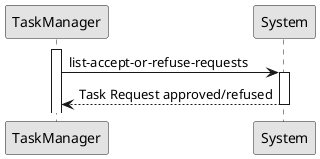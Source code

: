 @startuml
'http://plantuml.com/skinparam.html
skinparam monochrome true
skinparam packageStyle rect
skinparam shadowing false

participant TaskManager as TM
participant System as sys

activate TM
 TM -> sys: list-accept-or-refuse-requests
  activate sys
  sys --> TM: Task Request approved/refused
  deactivate sys
@enduml
